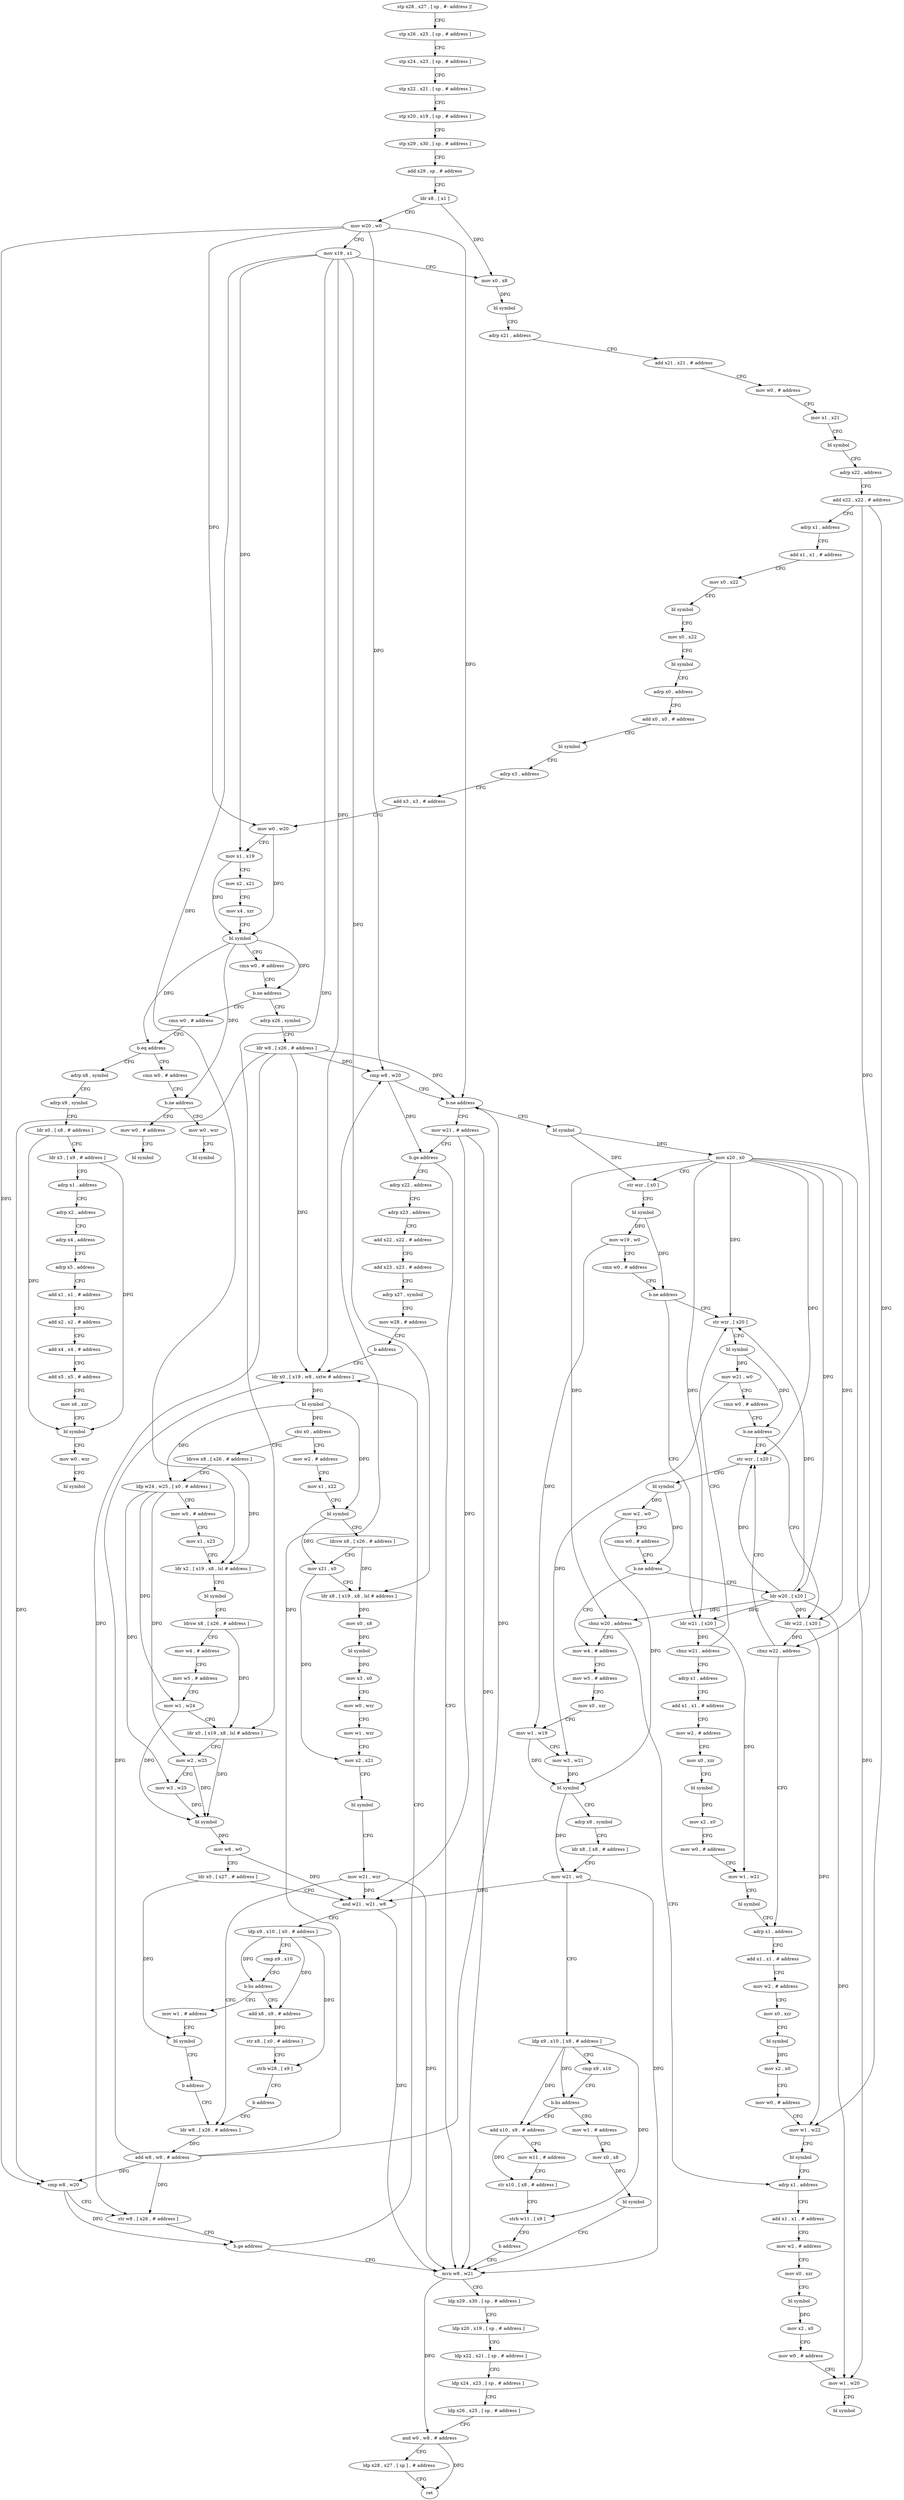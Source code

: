 digraph "func" {
"4200432" [label = "stp x28 , x27 , [ sp , #- address ]!" ]
"4200436" [label = "stp x26 , x25 , [ sp , # address ]" ]
"4200440" [label = "stp x24 , x23 , [ sp , # address ]" ]
"4200444" [label = "stp x22 , x21 , [ sp , # address ]" ]
"4200448" [label = "stp x20 , x19 , [ sp , # address ]" ]
"4200452" [label = "stp x29 , x30 , [ sp , # address ]" ]
"4200456" [label = "add x29 , sp , # address" ]
"4200460" [label = "ldr x8 , [ x1 ]" ]
"4200464" [label = "mov w20 , w0" ]
"4200468" [label = "mov x19 , x1" ]
"4200472" [label = "mov x0 , x8" ]
"4200476" [label = "bl symbol" ]
"4200480" [label = "adrp x21 , address" ]
"4200484" [label = "add x21 , x21 , # address" ]
"4200488" [label = "mov w0 , # address" ]
"4200492" [label = "mov x1 , x21" ]
"4200496" [label = "bl symbol" ]
"4200500" [label = "adrp x22 , address" ]
"4200504" [label = "add x22 , x22 , # address" ]
"4200508" [label = "adrp x1 , address" ]
"4200512" [label = "add x1 , x1 , # address" ]
"4200516" [label = "mov x0 , x22" ]
"4200520" [label = "bl symbol" ]
"4200524" [label = "mov x0 , x22" ]
"4200528" [label = "bl symbol" ]
"4200532" [label = "adrp x0 , address" ]
"4200536" [label = "add x0 , x0 , # address" ]
"4200540" [label = "bl symbol" ]
"4200544" [label = "adrp x3 , address" ]
"4200548" [label = "add x3 , x3 , # address" ]
"4200552" [label = "mov w0 , w20" ]
"4200556" [label = "mov x1 , x19" ]
"4200560" [label = "mov x2 , x21" ]
"4200564" [label = "mov x4 , xzr" ]
"4200568" [label = "bl symbol" ]
"4200572" [label = "cmn w0 , # address" ]
"4200576" [label = "b.ne address" ]
"4201036" [label = "cmn w0 , # address" ]
"4200580" [label = "adrp x26 , symbol" ]
"4201040" [label = "b.eq address" ]
"4201060" [label = "adrp x8 , symbol" ]
"4201044" [label = "cmn w0 , # address" ]
"4200584" [label = "ldr w8 , [ x26 , # address ]" ]
"4200588" [label = "cmp w8 , w20" ]
"4200592" [label = "b.ne address" ]
"4200756" [label = "mov w21 , # address" ]
"4200596" [label = "bl symbol" ]
"4201064" [label = "adrp x9 , symbol" ]
"4201068" [label = "ldr x0 , [ x8 , # address ]" ]
"4201072" [label = "ldr x3 , [ x9 , # address ]" ]
"4201076" [label = "adrp x1 , address" ]
"4201080" [label = "adrp x2 , address" ]
"4201084" [label = "adrp x4 , address" ]
"4201088" [label = "adrp x5 , address" ]
"4201092" [label = "add x1 , x1 , # address" ]
"4201096" [label = "add x2 , x2 , # address" ]
"4201100" [label = "add x4 , x4 , # address" ]
"4201104" [label = "add x5 , x5 , # address" ]
"4201108" [label = "mov x6 , xzr" ]
"4201112" [label = "bl symbol" ]
"4201116" [label = "mov w0 , wzr" ]
"4201120" [label = "bl symbol" ]
"4201048" [label = "b.ne address" ]
"4201124" [label = "mov w0 , # address" ]
"4201052" [label = "mov w0 , wzr" ]
"4200760" [label = "b.ge address" ]
"4201000" [label = "mvn w8 , w21" ]
"4200764" [label = "adrp x22 , address" ]
"4200600" [label = "mov x20 , x0" ]
"4200604" [label = "str wzr , [ x0 ]" ]
"4200608" [label = "bl symbol" ]
"4200612" [label = "mov w19 , w0" ]
"4200616" [label = "cmn w0 , # address" ]
"4200620" [label = "b.ne address" ]
"4200632" [label = "str wzr , [ x20 ]" ]
"4200624" [label = "ldr w21 , [ x20 ]" ]
"4201128" [label = "bl symbol" ]
"4201056" [label = "bl symbol" ]
"4201004" [label = "ldp x29 , x30 , [ sp , # address ]" ]
"4201008" [label = "ldp x20 , x19 , [ sp , # address ]" ]
"4201012" [label = "ldp x22 , x21 , [ sp , # address ]" ]
"4201016" [label = "ldp x24 , x23 , [ sp , # address ]" ]
"4201020" [label = "ldp x26 , x25 , [ sp , # address ]" ]
"4201024" [label = "and w0 , w8 , # address" ]
"4201028" [label = "ldp x28 , x27 , [ sp ] , # address" ]
"4201032" [label = "ret" ]
"4200768" [label = "adrp x23 , address" ]
"4200772" [label = "add x22 , x22 , # address" ]
"4200776" [label = "add x23 , x23 , # address" ]
"4200780" [label = "adrp x27 , symbol" ]
"4200784" [label = "mov w28 , # address" ]
"4200788" [label = "b address" ]
"4200868" [label = "ldr x0 , [ x19 , w8 , sxtw # address ]" ]
"4200636" [label = "bl symbol" ]
"4200640" [label = "mov w21 , w0" ]
"4200644" [label = "cmn w0 , # address" ]
"4200648" [label = "b.ne address" ]
"4200660" [label = "str wzr , [ x20 ]" ]
"4200652" [label = "ldr w22 , [ x20 ]" ]
"4200628" [label = "cbnz w21 , address" ]
"4201132" [label = "adrp x1 , address" ]
"4200872" [label = "bl symbol" ]
"4200876" [label = "cbz x0 , address" ]
"4200792" [label = "mov w2 , # address" ]
"4200880" [label = "ldrsw x8 , [ x26 , # address ]" ]
"4200664" [label = "bl symbol" ]
"4200668" [label = "mov w2 , w0" ]
"4200672" [label = "cmn w0 , # address" ]
"4200676" [label = "b.ne address" ]
"4200688" [label = "mov w4 , # address" ]
"4200680" [label = "ldr w20 , [ x20 ]" ]
"4200656" [label = "cbnz w22 , address" ]
"4201168" [label = "adrp x1 , address" ]
"4201136" [label = "add x1 , x1 , # address" ]
"4201140" [label = "mov w2 , # address" ]
"4201144" [label = "mov x0 , xzr" ]
"4201148" [label = "bl symbol" ]
"4201152" [label = "mov x2 , x0" ]
"4201156" [label = "mov w0 , # address" ]
"4201160" [label = "mov w1 , w21" ]
"4201164" [label = "bl symbol" ]
"4200796" [label = "mov x1 , x22" ]
"4200800" [label = "bl symbol" ]
"4200804" [label = "ldrsw x8 , [ x26 , # address ]" ]
"4200808" [label = "mov x21 , x0" ]
"4200812" [label = "ldr x8 , [ x19 , x8 , lsl # address ]" ]
"4200816" [label = "mov x0 , x8" ]
"4200820" [label = "bl symbol" ]
"4200824" [label = "mov x3 , x0" ]
"4200828" [label = "mov w0 , wzr" ]
"4200832" [label = "mov w1 , wzr" ]
"4200836" [label = "mov x2 , x21" ]
"4200840" [label = "bl symbol" ]
"4200844" [label = "mov w21 , wzr" ]
"4200848" [label = "ldr w8 , [ x26 , # address ]" ]
"4200884" [label = "ldp w24 , w25 , [ x0 , # address ]" ]
"4200888" [label = "mov w0 , # address" ]
"4200892" [label = "mov x1 , x23" ]
"4200896" [label = "ldr x2 , [ x19 , x8 , lsl # address ]" ]
"4200900" [label = "bl symbol" ]
"4200904" [label = "ldrsw x8 , [ x26 , # address ]" ]
"4200908" [label = "mov w4 , # address" ]
"4200912" [label = "mov w5 , # address" ]
"4200916" [label = "mov w1 , w24" ]
"4200920" [label = "ldr x0 , [ x19 , x8 , lsl # address ]" ]
"4200924" [label = "mov w2 , w25" ]
"4200928" [label = "mov w3 , w25" ]
"4200932" [label = "bl symbol" ]
"4200936" [label = "mov w8 , w0" ]
"4200940" [label = "ldr x0 , [ x27 , # address ]" ]
"4200944" [label = "and w21 , w21 , w8" ]
"4200948" [label = "ldp x9 , x10 , [ x0 , # address ]" ]
"4200952" [label = "cmp x9 , x10" ]
"4200956" [label = "b.hs address" ]
"4200976" [label = "mov w1 , # address" ]
"4200960" [label = "add x8 , x9 , # address" ]
"4200692" [label = "mov w5 , # address" ]
"4200696" [label = "mov x0 , xzr" ]
"4200700" [label = "mov w1 , w19" ]
"4200704" [label = "mov w3 , w21" ]
"4200708" [label = "bl symbol" ]
"4200712" [label = "adrp x8 , symbol" ]
"4200716" [label = "ldr x8 , [ x8 , # address ]" ]
"4200720" [label = "mov w21 , w0" ]
"4200724" [label = "ldp x9 , x10 , [ x8 , # address ]" ]
"4200728" [label = "cmp x9 , x10" ]
"4200732" [label = "b.hs address" ]
"4200988" [label = "mov w1 , # address" ]
"4200736" [label = "add x10 , x9 , # address" ]
"4200684" [label = "cbnz w20 , address" ]
"4201204" [label = "adrp x1 , address" ]
"4201172" [label = "add x1 , x1 , # address" ]
"4201176" [label = "mov w2 , # address" ]
"4201180" [label = "mov x0 , xzr" ]
"4201184" [label = "bl symbol" ]
"4201188" [label = "mov x2 , x0" ]
"4201192" [label = "mov w0 , # address" ]
"4201196" [label = "mov w1 , w22" ]
"4201200" [label = "bl symbol" ]
"4200980" [label = "bl symbol" ]
"4200984" [label = "b address" ]
"4200964" [label = "str x8 , [ x0 , # address ]" ]
"4200968" [label = "strb w28 , [ x9 ]" ]
"4200972" [label = "b address" ]
"4200992" [label = "mov x0 , x8" ]
"4200996" [label = "bl symbol" ]
"4200740" [label = "mov w11 , # address" ]
"4200744" [label = "str x10 , [ x8 , # address ]" ]
"4200748" [label = "strb w11 , [ x9 ]" ]
"4200752" [label = "b address" ]
"4201208" [label = "add x1 , x1 , # address" ]
"4201212" [label = "mov w2 , # address" ]
"4201216" [label = "mov x0 , xzr" ]
"4201220" [label = "bl symbol" ]
"4201224" [label = "mov x2 , x0" ]
"4201228" [label = "mov w0 , # address" ]
"4201232" [label = "mov w1 , w20" ]
"4201236" [label = "bl symbol" ]
"4200852" [label = "add w8 , w8 , # address" ]
"4200856" [label = "cmp w8 , w20" ]
"4200860" [label = "str w8 , [ x26 , # address ]" ]
"4200864" [label = "b.ge address" ]
"4200432" -> "4200436" [ label = "CFG" ]
"4200436" -> "4200440" [ label = "CFG" ]
"4200440" -> "4200444" [ label = "CFG" ]
"4200444" -> "4200448" [ label = "CFG" ]
"4200448" -> "4200452" [ label = "CFG" ]
"4200452" -> "4200456" [ label = "CFG" ]
"4200456" -> "4200460" [ label = "CFG" ]
"4200460" -> "4200464" [ label = "CFG" ]
"4200460" -> "4200472" [ label = "DFG" ]
"4200464" -> "4200468" [ label = "CFG" ]
"4200464" -> "4200552" [ label = "DFG" ]
"4200464" -> "4200588" [ label = "DFG" ]
"4200464" -> "4200592" [ label = "DFG" ]
"4200464" -> "4200856" [ label = "DFG" ]
"4200468" -> "4200472" [ label = "CFG" ]
"4200468" -> "4200556" [ label = "DFG" ]
"4200468" -> "4200868" [ label = "DFG" ]
"4200468" -> "4200812" [ label = "DFG" ]
"4200468" -> "4200896" [ label = "DFG" ]
"4200468" -> "4200920" [ label = "DFG" ]
"4200472" -> "4200476" [ label = "DFG" ]
"4200476" -> "4200480" [ label = "CFG" ]
"4200480" -> "4200484" [ label = "CFG" ]
"4200484" -> "4200488" [ label = "CFG" ]
"4200488" -> "4200492" [ label = "CFG" ]
"4200492" -> "4200496" [ label = "CFG" ]
"4200496" -> "4200500" [ label = "CFG" ]
"4200500" -> "4200504" [ label = "CFG" ]
"4200504" -> "4200508" [ label = "CFG" ]
"4200504" -> "4200656" [ label = "DFG" ]
"4200504" -> "4201196" [ label = "DFG" ]
"4200508" -> "4200512" [ label = "CFG" ]
"4200512" -> "4200516" [ label = "CFG" ]
"4200516" -> "4200520" [ label = "CFG" ]
"4200520" -> "4200524" [ label = "CFG" ]
"4200524" -> "4200528" [ label = "CFG" ]
"4200528" -> "4200532" [ label = "CFG" ]
"4200532" -> "4200536" [ label = "CFG" ]
"4200536" -> "4200540" [ label = "CFG" ]
"4200540" -> "4200544" [ label = "CFG" ]
"4200544" -> "4200548" [ label = "CFG" ]
"4200548" -> "4200552" [ label = "CFG" ]
"4200552" -> "4200556" [ label = "CFG" ]
"4200552" -> "4200568" [ label = "DFG" ]
"4200556" -> "4200560" [ label = "CFG" ]
"4200556" -> "4200568" [ label = "DFG" ]
"4200560" -> "4200564" [ label = "CFG" ]
"4200564" -> "4200568" [ label = "CFG" ]
"4200568" -> "4200572" [ label = "CFG" ]
"4200568" -> "4200576" [ label = "DFG" ]
"4200568" -> "4201040" [ label = "DFG" ]
"4200568" -> "4201048" [ label = "DFG" ]
"4200572" -> "4200576" [ label = "CFG" ]
"4200576" -> "4201036" [ label = "CFG" ]
"4200576" -> "4200580" [ label = "CFG" ]
"4201036" -> "4201040" [ label = "CFG" ]
"4200580" -> "4200584" [ label = "CFG" ]
"4201040" -> "4201060" [ label = "CFG" ]
"4201040" -> "4201044" [ label = "CFG" ]
"4201060" -> "4201064" [ label = "CFG" ]
"4201044" -> "4201048" [ label = "CFG" ]
"4200584" -> "4200588" [ label = "DFG" ]
"4200584" -> "4200592" [ label = "DFG" ]
"4200584" -> "4200868" [ label = "DFG" ]
"4200584" -> "4200856" [ label = "DFG" ]
"4200584" -> "4200860" [ label = "DFG" ]
"4200588" -> "4200592" [ label = "CFG" ]
"4200588" -> "4200760" [ label = "DFG" ]
"4200592" -> "4200756" [ label = "CFG" ]
"4200592" -> "4200596" [ label = "CFG" ]
"4200756" -> "4200760" [ label = "CFG" ]
"4200756" -> "4201000" [ label = "DFG" ]
"4200756" -> "4200944" [ label = "DFG" ]
"4200596" -> "4200600" [ label = "DFG" ]
"4200596" -> "4200604" [ label = "DFG" ]
"4201064" -> "4201068" [ label = "CFG" ]
"4201068" -> "4201072" [ label = "CFG" ]
"4201068" -> "4201112" [ label = "DFG" ]
"4201072" -> "4201076" [ label = "CFG" ]
"4201072" -> "4201112" [ label = "DFG" ]
"4201076" -> "4201080" [ label = "CFG" ]
"4201080" -> "4201084" [ label = "CFG" ]
"4201084" -> "4201088" [ label = "CFG" ]
"4201088" -> "4201092" [ label = "CFG" ]
"4201092" -> "4201096" [ label = "CFG" ]
"4201096" -> "4201100" [ label = "CFG" ]
"4201100" -> "4201104" [ label = "CFG" ]
"4201104" -> "4201108" [ label = "CFG" ]
"4201108" -> "4201112" [ label = "CFG" ]
"4201112" -> "4201116" [ label = "CFG" ]
"4201116" -> "4201120" [ label = "CFG" ]
"4201048" -> "4201124" [ label = "CFG" ]
"4201048" -> "4201052" [ label = "CFG" ]
"4201124" -> "4201128" [ label = "CFG" ]
"4201052" -> "4201056" [ label = "CFG" ]
"4200760" -> "4201000" [ label = "CFG" ]
"4200760" -> "4200764" [ label = "CFG" ]
"4201000" -> "4201004" [ label = "CFG" ]
"4201000" -> "4201024" [ label = "DFG" ]
"4200764" -> "4200768" [ label = "CFG" ]
"4200600" -> "4200604" [ label = "CFG" ]
"4200600" -> "4200632" [ label = "DFG" ]
"4200600" -> "4200624" [ label = "DFG" ]
"4200600" -> "4200660" [ label = "DFG" ]
"4200600" -> "4200652" [ label = "DFG" ]
"4200600" -> "4200680" [ label = "DFG" ]
"4200600" -> "4200684" [ label = "DFG" ]
"4200600" -> "4201232" [ label = "DFG" ]
"4200604" -> "4200608" [ label = "CFG" ]
"4200608" -> "4200612" [ label = "DFG" ]
"4200608" -> "4200620" [ label = "DFG" ]
"4200612" -> "4200616" [ label = "CFG" ]
"4200612" -> "4200700" [ label = "DFG" ]
"4200616" -> "4200620" [ label = "CFG" ]
"4200620" -> "4200632" [ label = "CFG" ]
"4200620" -> "4200624" [ label = "CFG" ]
"4200632" -> "4200636" [ label = "CFG" ]
"4200624" -> "4200628" [ label = "DFG" ]
"4200624" -> "4201160" [ label = "DFG" ]
"4201004" -> "4201008" [ label = "CFG" ]
"4201008" -> "4201012" [ label = "CFG" ]
"4201012" -> "4201016" [ label = "CFG" ]
"4201016" -> "4201020" [ label = "CFG" ]
"4201020" -> "4201024" [ label = "CFG" ]
"4201024" -> "4201028" [ label = "CFG" ]
"4201024" -> "4201032" [ label = "DFG" ]
"4201028" -> "4201032" [ label = "CFG" ]
"4200768" -> "4200772" [ label = "CFG" ]
"4200772" -> "4200776" [ label = "CFG" ]
"4200776" -> "4200780" [ label = "CFG" ]
"4200780" -> "4200784" [ label = "CFG" ]
"4200784" -> "4200788" [ label = "CFG" ]
"4200788" -> "4200868" [ label = "CFG" ]
"4200868" -> "4200872" [ label = "DFG" ]
"4200636" -> "4200640" [ label = "DFG" ]
"4200636" -> "4200648" [ label = "DFG" ]
"4200640" -> "4200644" [ label = "CFG" ]
"4200640" -> "4200704" [ label = "DFG" ]
"4200644" -> "4200648" [ label = "CFG" ]
"4200648" -> "4200660" [ label = "CFG" ]
"4200648" -> "4200652" [ label = "CFG" ]
"4200660" -> "4200664" [ label = "CFG" ]
"4200652" -> "4200656" [ label = "DFG" ]
"4200652" -> "4201196" [ label = "DFG" ]
"4200628" -> "4201132" [ label = "CFG" ]
"4200628" -> "4200632" [ label = "CFG" ]
"4201132" -> "4201136" [ label = "CFG" ]
"4200872" -> "4200876" [ label = "DFG" ]
"4200872" -> "4200800" [ label = "DFG" ]
"4200872" -> "4200884" [ label = "DFG" ]
"4200876" -> "4200792" [ label = "CFG" ]
"4200876" -> "4200880" [ label = "CFG" ]
"4200792" -> "4200796" [ label = "CFG" ]
"4200880" -> "4200884" [ label = "CFG" ]
"4200880" -> "4200896" [ label = "DFG" ]
"4200664" -> "4200668" [ label = "DFG" ]
"4200664" -> "4200676" [ label = "DFG" ]
"4200668" -> "4200672" [ label = "CFG" ]
"4200668" -> "4200708" [ label = "DFG" ]
"4200672" -> "4200676" [ label = "CFG" ]
"4200676" -> "4200688" [ label = "CFG" ]
"4200676" -> "4200680" [ label = "CFG" ]
"4200688" -> "4200692" [ label = "CFG" ]
"4200680" -> "4200684" [ label = "DFG" ]
"4200680" -> "4200632" [ label = "DFG" ]
"4200680" -> "4200624" [ label = "DFG" ]
"4200680" -> "4200660" [ label = "DFG" ]
"4200680" -> "4200652" [ label = "DFG" ]
"4200680" -> "4201232" [ label = "DFG" ]
"4200656" -> "4201168" [ label = "CFG" ]
"4200656" -> "4200660" [ label = "CFG" ]
"4201168" -> "4201172" [ label = "CFG" ]
"4201136" -> "4201140" [ label = "CFG" ]
"4201140" -> "4201144" [ label = "CFG" ]
"4201144" -> "4201148" [ label = "CFG" ]
"4201148" -> "4201152" [ label = "DFG" ]
"4201152" -> "4201156" [ label = "CFG" ]
"4201156" -> "4201160" [ label = "CFG" ]
"4201160" -> "4201164" [ label = "CFG" ]
"4201164" -> "4201168" [ label = "CFG" ]
"4200796" -> "4200800" [ label = "CFG" ]
"4200800" -> "4200804" [ label = "CFG" ]
"4200800" -> "4200808" [ label = "DFG" ]
"4200804" -> "4200808" [ label = "CFG" ]
"4200804" -> "4200812" [ label = "DFG" ]
"4200808" -> "4200812" [ label = "CFG" ]
"4200808" -> "4200836" [ label = "DFG" ]
"4200812" -> "4200816" [ label = "DFG" ]
"4200816" -> "4200820" [ label = "DFG" ]
"4200820" -> "4200824" [ label = "DFG" ]
"4200824" -> "4200828" [ label = "CFG" ]
"4200828" -> "4200832" [ label = "CFG" ]
"4200832" -> "4200836" [ label = "CFG" ]
"4200836" -> "4200840" [ label = "CFG" ]
"4200840" -> "4200844" [ label = "CFG" ]
"4200844" -> "4200848" [ label = "CFG" ]
"4200844" -> "4201000" [ label = "DFG" ]
"4200844" -> "4200944" [ label = "DFG" ]
"4200848" -> "4200852" [ label = "DFG" ]
"4200884" -> "4200888" [ label = "CFG" ]
"4200884" -> "4200916" [ label = "DFG" ]
"4200884" -> "4200924" [ label = "DFG" ]
"4200884" -> "4200928" [ label = "DFG" ]
"4200888" -> "4200892" [ label = "CFG" ]
"4200892" -> "4200896" [ label = "CFG" ]
"4200896" -> "4200900" [ label = "CFG" ]
"4200900" -> "4200904" [ label = "CFG" ]
"4200904" -> "4200908" [ label = "CFG" ]
"4200904" -> "4200920" [ label = "DFG" ]
"4200908" -> "4200912" [ label = "CFG" ]
"4200912" -> "4200916" [ label = "CFG" ]
"4200916" -> "4200920" [ label = "CFG" ]
"4200916" -> "4200932" [ label = "DFG" ]
"4200920" -> "4200924" [ label = "CFG" ]
"4200920" -> "4200932" [ label = "DFG" ]
"4200924" -> "4200928" [ label = "CFG" ]
"4200924" -> "4200932" [ label = "DFG" ]
"4200928" -> "4200932" [ label = "DFG" ]
"4200932" -> "4200936" [ label = "DFG" ]
"4200936" -> "4200940" [ label = "CFG" ]
"4200936" -> "4200944" [ label = "DFG" ]
"4200940" -> "4200944" [ label = "CFG" ]
"4200940" -> "4200980" [ label = "DFG" ]
"4200944" -> "4200948" [ label = "CFG" ]
"4200944" -> "4201000" [ label = "DFG" ]
"4200948" -> "4200952" [ label = "CFG" ]
"4200948" -> "4200956" [ label = "DFG" ]
"4200948" -> "4200960" [ label = "DFG" ]
"4200948" -> "4200968" [ label = "DFG" ]
"4200952" -> "4200956" [ label = "CFG" ]
"4200956" -> "4200976" [ label = "CFG" ]
"4200956" -> "4200960" [ label = "CFG" ]
"4200976" -> "4200980" [ label = "CFG" ]
"4200960" -> "4200964" [ label = "DFG" ]
"4200692" -> "4200696" [ label = "CFG" ]
"4200696" -> "4200700" [ label = "CFG" ]
"4200700" -> "4200704" [ label = "CFG" ]
"4200700" -> "4200708" [ label = "DFG" ]
"4200704" -> "4200708" [ label = "DFG" ]
"4200708" -> "4200712" [ label = "CFG" ]
"4200708" -> "4200720" [ label = "DFG" ]
"4200712" -> "4200716" [ label = "CFG" ]
"4200716" -> "4200720" [ label = "CFG" ]
"4200720" -> "4200724" [ label = "CFG" ]
"4200720" -> "4201000" [ label = "DFG" ]
"4200720" -> "4200944" [ label = "DFG" ]
"4200724" -> "4200728" [ label = "CFG" ]
"4200724" -> "4200732" [ label = "DFG" ]
"4200724" -> "4200736" [ label = "DFG" ]
"4200724" -> "4200748" [ label = "DFG" ]
"4200728" -> "4200732" [ label = "CFG" ]
"4200732" -> "4200988" [ label = "CFG" ]
"4200732" -> "4200736" [ label = "CFG" ]
"4200988" -> "4200992" [ label = "CFG" ]
"4200736" -> "4200740" [ label = "CFG" ]
"4200736" -> "4200744" [ label = "DFG" ]
"4200684" -> "4201204" [ label = "CFG" ]
"4200684" -> "4200688" [ label = "CFG" ]
"4201204" -> "4201208" [ label = "CFG" ]
"4201172" -> "4201176" [ label = "CFG" ]
"4201176" -> "4201180" [ label = "CFG" ]
"4201180" -> "4201184" [ label = "CFG" ]
"4201184" -> "4201188" [ label = "DFG" ]
"4201188" -> "4201192" [ label = "CFG" ]
"4201192" -> "4201196" [ label = "CFG" ]
"4201196" -> "4201200" [ label = "CFG" ]
"4201200" -> "4201204" [ label = "CFG" ]
"4200980" -> "4200984" [ label = "CFG" ]
"4200984" -> "4200848" [ label = "CFG" ]
"4200964" -> "4200968" [ label = "CFG" ]
"4200968" -> "4200972" [ label = "CFG" ]
"4200972" -> "4200848" [ label = "CFG" ]
"4200992" -> "4200996" [ label = "DFG" ]
"4200996" -> "4201000" [ label = "CFG" ]
"4200740" -> "4200744" [ label = "CFG" ]
"4200744" -> "4200748" [ label = "CFG" ]
"4200748" -> "4200752" [ label = "CFG" ]
"4200752" -> "4201000" [ label = "CFG" ]
"4201208" -> "4201212" [ label = "CFG" ]
"4201212" -> "4201216" [ label = "CFG" ]
"4201216" -> "4201220" [ label = "CFG" ]
"4201220" -> "4201224" [ label = "DFG" ]
"4201224" -> "4201228" [ label = "CFG" ]
"4201228" -> "4201232" [ label = "CFG" ]
"4201232" -> "4201236" [ label = "CFG" ]
"4200852" -> "4200856" [ label = "DFG" ]
"4200852" -> "4200868" [ label = "DFG" ]
"4200852" -> "4200588" [ label = "DFG" ]
"4200852" -> "4200592" [ label = "DFG" ]
"4200852" -> "4200860" [ label = "DFG" ]
"4200856" -> "4200860" [ label = "CFG" ]
"4200856" -> "4200864" [ label = "DFG" ]
"4200860" -> "4200864" [ label = "CFG" ]
"4200864" -> "4201000" [ label = "CFG" ]
"4200864" -> "4200868" [ label = "CFG" ]
}
